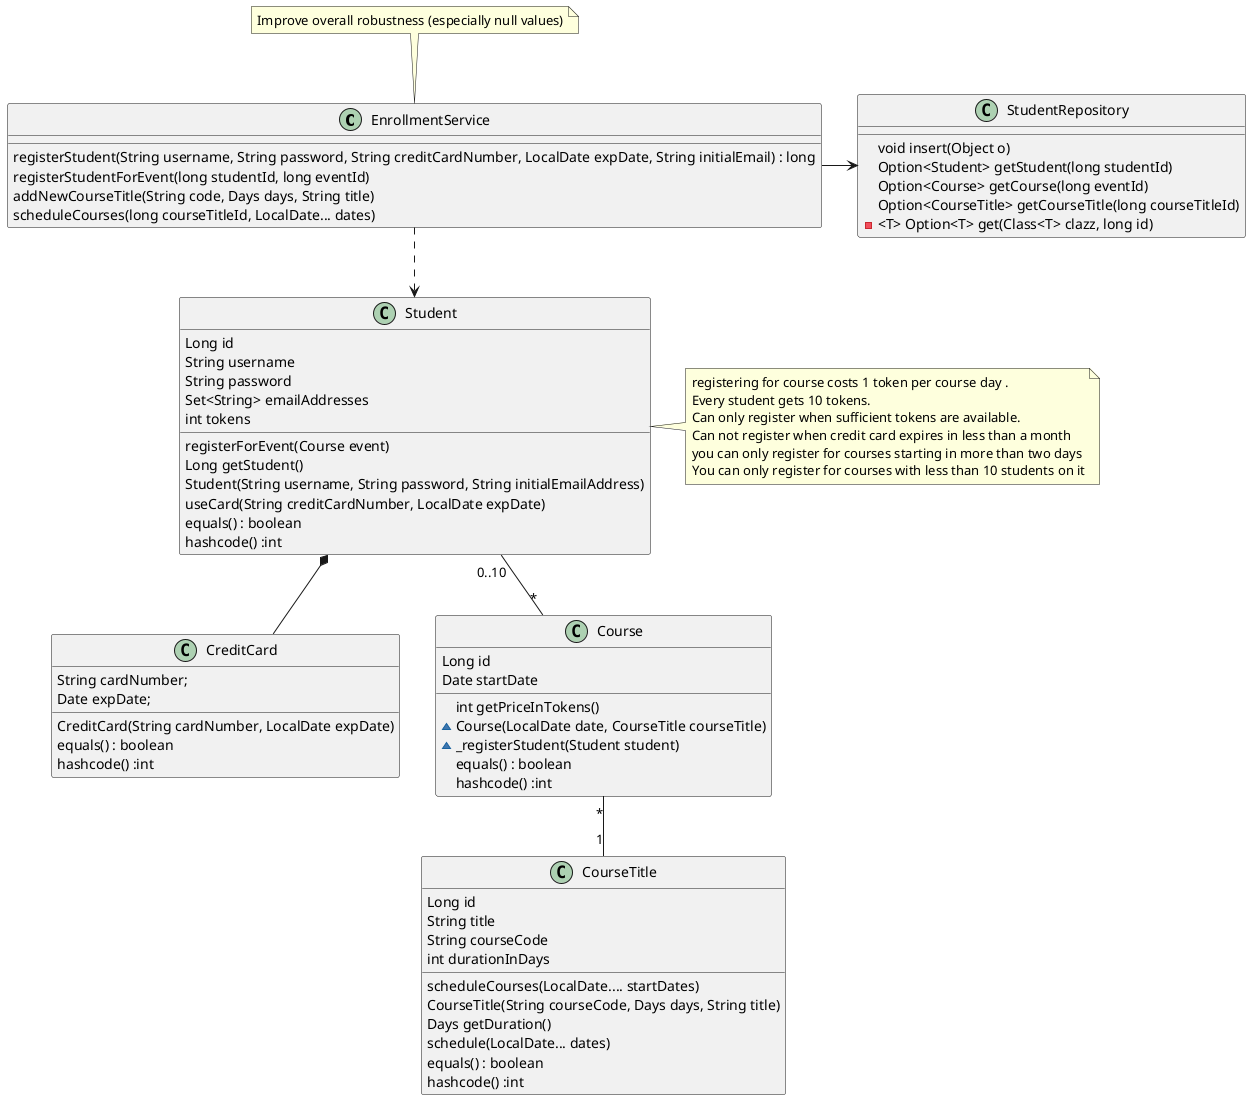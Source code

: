 @startuml




class EnrollmentService{
  registerStudent(String username, String password, String creditCardNumber, LocalDate expDate, String initialEmail) : long
  registerStudentForEvent(long studentId, long eventId)
  addNewCourseTitle(String code, Days days, String title)
  scheduleCourses(long courseTitleId, LocalDate... dates)
}
note top of EnrollmentService:Improve overall robustness (especially null values)

EnrollmentService ..> Student

class StudentRepository{
  void insert(Object o)
  Option<Student> getStudent(long studentId)
  Option<Course> getCourse(long eventId)
  Option<CourseTitle> getCourseTitle(long courseTitleId)
  -<T> Option<T> get(Class<T> clazz, long id)
}

EnrollmentService -> StudentRepository

note right of Student : registering for course costs 1 token per course day .\nEvery student gets 10 tokens.\nCan only register when sufficient tokens are available.\nCan not register when credit card expires in less than a month\nyou can only register for courses starting in more than two days\nYou can only register for courses with less than 10 students on it

class Student {
  Long id
  String username
  String password
  Set<String> emailAddresses
  int tokens
  registerForEvent(Course event)
  Long getStudent()
  Student(String username, String password, String initialEmailAddress)
  useCard(String creditCardNumber, LocalDate expDate)
  equals() : boolean
  hashcode() :int
}

class CreditCard{
  String cardNumber;
  Date expDate;
  CreditCard(String cardNumber, LocalDate expDate)
  equals() : boolean
  hashcode() :int
}

Student *-- CreditCard

Class Course{
   Long id
   Date startDate
   int getPriceInTokens()
   ~Course(LocalDate date, CourseTitle courseTitle)
   ~_registerStudent(Student student)
   equals() : boolean
   hashcode() :int
}


class CourseTitle{
  Long id
  String title
  String courseCode
  int durationInDays
  scheduleCourses(LocalDate.... startDates)
  CourseTitle(String courseCode, Days days, String title)
  Days getDuration()
  schedule(LocalDate... dates)
  equals() : boolean
  hashcode() :int

}


Student "0..10" -- "*" Course
Course "*" -- "1" CourseTitle

@enduml
